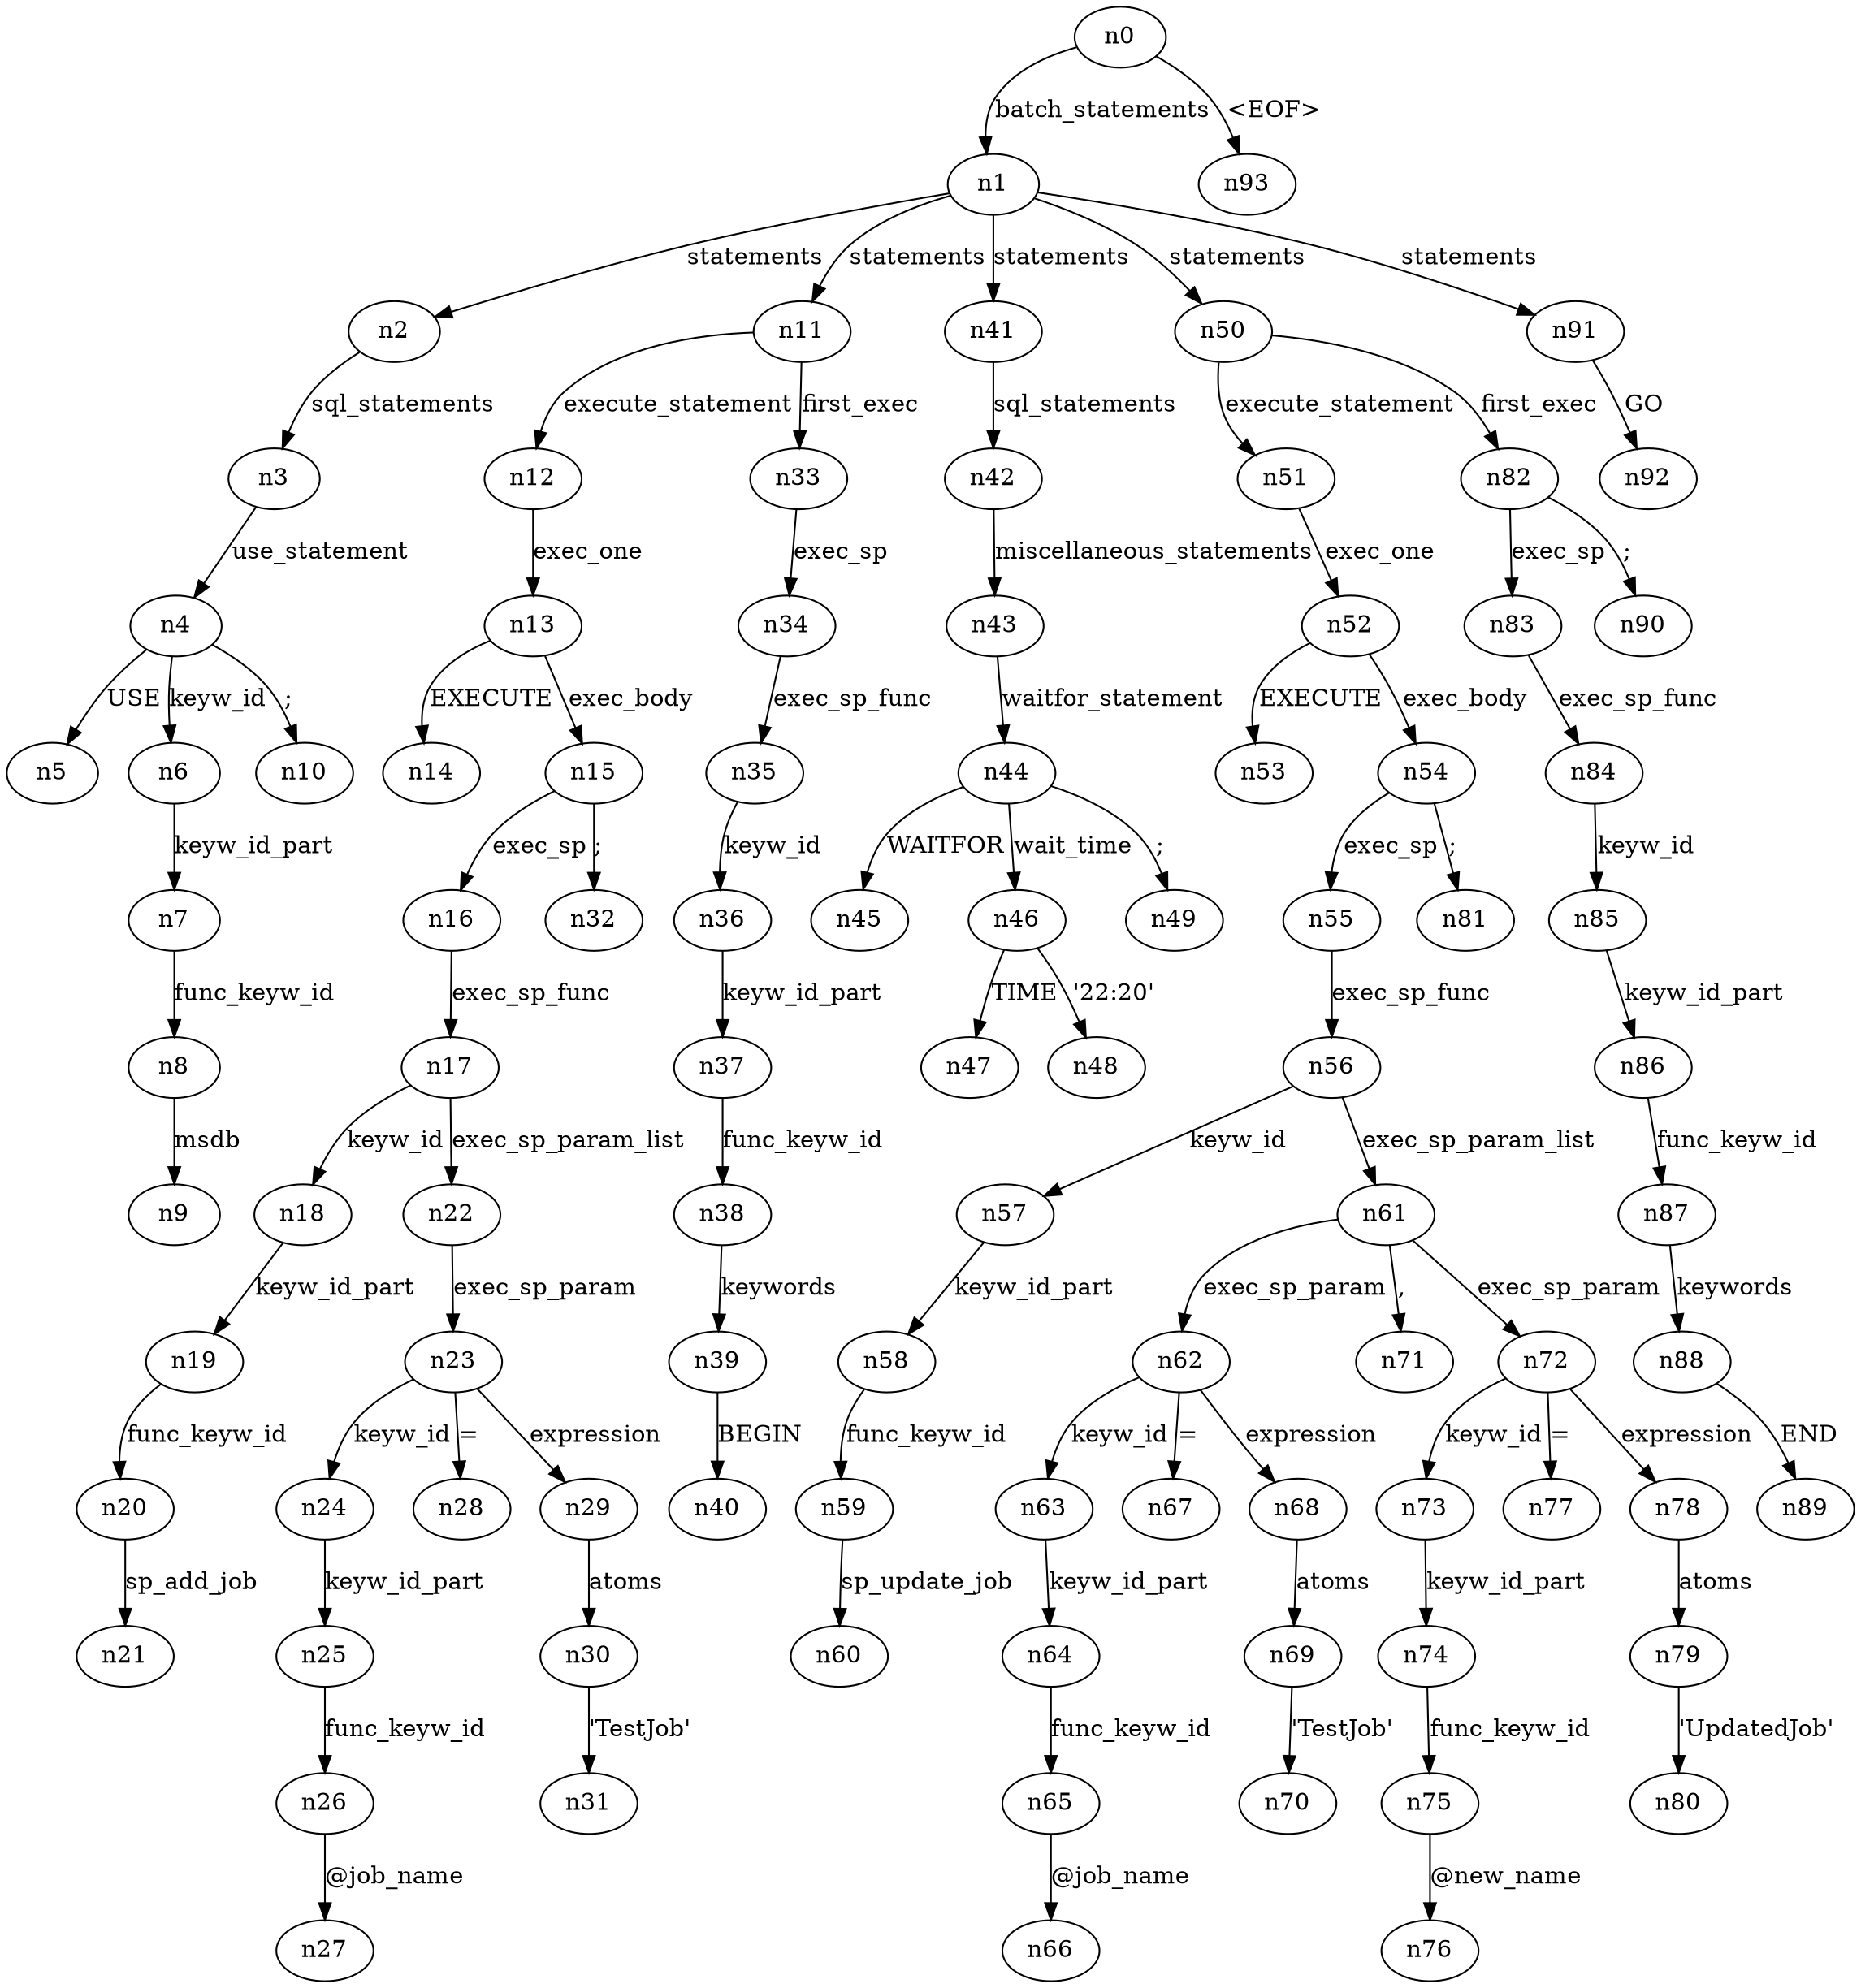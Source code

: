 digraph ParseTree {
  n0 -> n1 [label="batch_statements"];
  n1 -> n2 [label="statements"];
  n2 -> n3 [label="sql_statements"];
  n3 -> n4 [label="use_statement"];
  n4 -> n5 [label="USE"];
  n4 -> n6 [label="keyw_id"];
  n6 -> n7 [label="keyw_id_part"];
  n7 -> n8 [label="func_keyw_id"];
  n8 -> n9 [label="msdb"];
  n4 -> n10 [label=";"];
  n1 -> n11 [label="statements"];
  n11 -> n12 [label="execute_statement"];
  n12 -> n13 [label="exec_one"];
  n13 -> n14 [label="EXECUTE"];
  n13 -> n15 [label="exec_body"];
  n15 -> n16 [label="exec_sp"];
  n16 -> n17 [label="exec_sp_func"];
  n17 -> n18 [label="keyw_id"];
  n18 -> n19 [label="keyw_id_part"];
  n19 -> n20 [label="func_keyw_id"];
  n20 -> n21 [label="sp_add_job"];
  n17 -> n22 [label="exec_sp_param_list"];
  n22 -> n23 [label="exec_sp_param"];
  n23 -> n24 [label="keyw_id"];
  n24 -> n25 [label="keyw_id_part"];
  n25 -> n26 [label="func_keyw_id"];
  n26 -> n27 [label="@job_name"];
  n23 -> n28 [label="="];
  n23 -> n29 [label="expression"];
  n29 -> n30 [label="atoms"];
  n30 -> n31 [label="'TestJob'"];
  n15 -> n32 [label=";"];
  n11 -> n33 [label="first_exec"];
  n33 -> n34 [label="exec_sp"];
  n34 -> n35 [label="exec_sp_func"];
  n35 -> n36 [label="keyw_id"];
  n36 -> n37 [label="keyw_id_part"];
  n37 -> n38 [label="func_keyw_id"];
  n38 -> n39 [label="keywords"];
  n39 -> n40 [label="BEGIN"];
  n1 -> n41 [label="statements"];
  n41 -> n42 [label="sql_statements"];
  n42 -> n43 [label="miscellaneous_statements"];
  n43 -> n44 [label="waitfor_statement"];
  n44 -> n45 [label="WAITFOR"];
  n44 -> n46 [label="wait_time"];
  n46 -> n47 [label="TIME"];
  n46 -> n48 [label="'22:20'"];
  n44 -> n49 [label=";"];
  n1 -> n50 [label="statements"];
  n50 -> n51 [label="execute_statement"];
  n51 -> n52 [label="exec_one"];
  n52 -> n53 [label="EXECUTE"];
  n52 -> n54 [label="exec_body"];
  n54 -> n55 [label="exec_sp"];
  n55 -> n56 [label="exec_sp_func"];
  n56 -> n57 [label="keyw_id"];
  n57 -> n58 [label="keyw_id_part"];
  n58 -> n59 [label="func_keyw_id"];
  n59 -> n60 [label="sp_update_job"];
  n56 -> n61 [label="exec_sp_param_list"];
  n61 -> n62 [label="exec_sp_param"];
  n62 -> n63 [label="keyw_id"];
  n63 -> n64 [label="keyw_id_part"];
  n64 -> n65 [label="func_keyw_id"];
  n65 -> n66 [label="@job_name"];
  n62 -> n67 [label="="];
  n62 -> n68 [label="expression"];
  n68 -> n69 [label="atoms"];
  n69 -> n70 [label="'TestJob'"];
  n61 -> n71 [label=","];
  n61 -> n72 [label="exec_sp_param"];
  n72 -> n73 [label="keyw_id"];
  n73 -> n74 [label="keyw_id_part"];
  n74 -> n75 [label="func_keyw_id"];
  n75 -> n76 [label="@new_name"];
  n72 -> n77 [label="="];
  n72 -> n78 [label="expression"];
  n78 -> n79 [label="atoms"];
  n79 -> n80 [label="'UpdatedJob'"];
  n54 -> n81 [label=";"];
  n50 -> n82 [label="first_exec"];
  n82 -> n83 [label="exec_sp"];
  n83 -> n84 [label="exec_sp_func"];
  n84 -> n85 [label="keyw_id"];
  n85 -> n86 [label="keyw_id_part"];
  n86 -> n87 [label="func_keyw_id"];
  n87 -> n88 [label="keywords"];
  n88 -> n89 [label="END"];
  n82 -> n90 [label=";"];
  n1 -> n91 [label="statements"];
  n91 -> n92 [label="GO"];
  n0 -> n93 [label="<EOF>"];
}